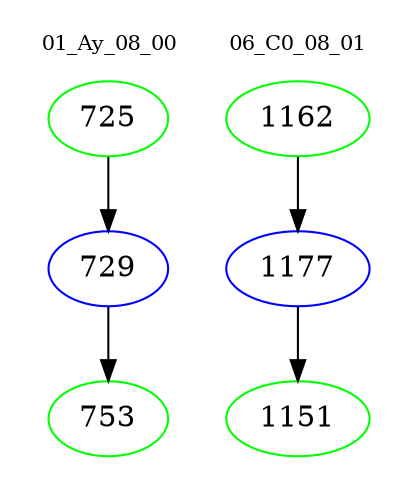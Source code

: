 digraph{
subgraph cluster_0 {
color = white
label = "01_Ay_08_00";
fontsize=10;
T0_725 [label="725", color="green"]
T0_725 -> T0_729 [color="black"]
T0_729 [label="729", color="blue"]
T0_729 -> T0_753 [color="black"]
T0_753 [label="753", color="green"]
}
subgraph cluster_1 {
color = white
label = "06_C0_08_01";
fontsize=10;
T1_1162 [label="1162", color="green"]
T1_1162 -> T1_1177 [color="black"]
T1_1177 [label="1177", color="blue"]
T1_1177 -> T1_1151 [color="black"]
T1_1151 [label="1151", color="green"]
}
}
